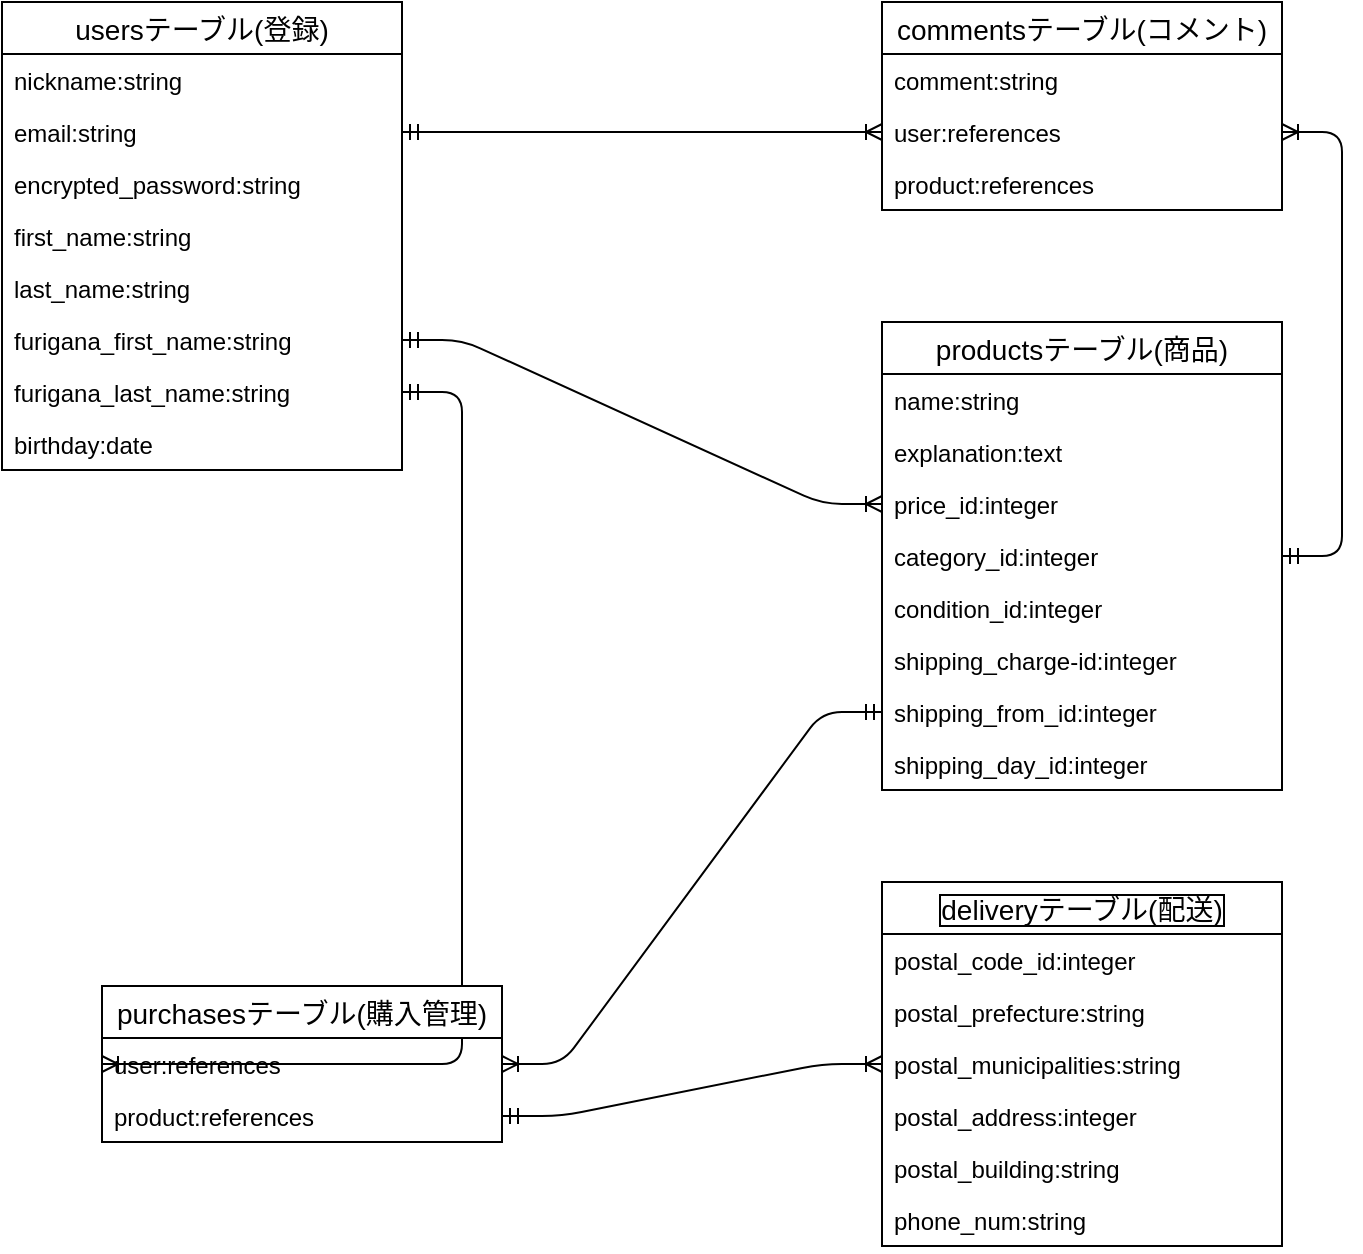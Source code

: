 <mxfile version="13.1.3">
    <diagram id="6hGFLwfOUW9BJ-s0fimq" name="Page-1">
        <mxGraphModel dx="697" dy="680" grid="1" gridSize="10" guides="1" tooltips="1" connect="1" arrows="1" fold="1" page="1" pageScale="1" pageWidth="827" pageHeight="1169" math="0" shadow="0">
            <root>
                <mxCell id="0"/>
                <mxCell id="1" parent="0"/>
                <mxCell id="41" value="" style="edgeStyle=entityRelationEdgeStyle;fontSize=12;html=1;endArrow=ERoneToMany;startArrow=ERmandOne;exitX=1;exitY=0.5;exitDx=0;exitDy=0;" edge="1" parent="1" source="23" target="13">
                    <mxGeometry width="100" height="100" relative="1" as="geometry">
                        <mxPoint x="240" y="570" as="sourcePoint"/>
                        <mxPoint x="510" y="540" as="targetPoint"/>
                    </mxGeometry>
                </mxCell>
                <mxCell id="44" value="" style="edgeStyle=entityRelationEdgeStyle;fontSize=12;html=1;endArrow=ERoneToMany;startArrow=ERmandOne;" edge="1" parent="1" source="22" target="20">
                    <mxGeometry width="100" height="100" relative="1" as="geometry">
                        <mxPoint x="330" y="470" as="sourcePoint"/>
                        <mxPoint x="430" y="370" as="targetPoint"/>
                    </mxGeometry>
                </mxCell>
                <mxCell id="45" value="" style="edgeStyle=entityRelationEdgeStyle;fontSize=12;html=1;endArrow=ERoneToMany;startArrow=ERmandOne;" edge="1" parent="1" source="14" target="20">
                    <mxGeometry width="100" height="100" relative="1" as="geometry">
                        <mxPoint x="330" y="470" as="sourcePoint"/>
                        <mxPoint x="430" y="370" as="targetPoint"/>
                    </mxGeometry>
                </mxCell>
                <mxCell id="2" value="usersテーブル(登録)" style="swimlane;fontStyle=0;childLayout=stackLayout;horizontal=1;startSize=26;horizontalStack=0;resizeParent=1;resizeParentMax=0;resizeLast=0;collapsible=1;marginBottom=0;align=center;fontSize=14;" vertex="1" parent="1">
                    <mxGeometry x="40" y="40" width="200" height="234" as="geometry">
                        <mxRectangle x="130" y="140" width="70" height="26" as="alternateBounds"/>
                    </mxGeometry>
                </mxCell>
                <mxCell id="8" value="nickname:string" style="text;strokeColor=none;fillColor=none;spacingLeft=4;spacingRight=4;overflow=hidden;rotatable=0;points=[[0,0.5],[1,0.5]];portConstraint=eastwest;fontSize=12;" vertex="1" parent="2">
                    <mxGeometry y="26" width="200" height="26" as="geometry"/>
                </mxCell>
                <mxCell id="22" value="email:string" style="text;strokeColor=none;fillColor=none;spacingLeft=4;spacingRight=4;overflow=hidden;rotatable=0;points=[[0,0.5],[1,0.5]];portConstraint=eastwest;fontSize=12;" vertex="1" parent="2">
                    <mxGeometry y="52" width="200" height="26" as="geometry"/>
                </mxCell>
                <mxCell id="28" value="encrypted_password:string" style="text;strokeColor=none;fillColor=none;spacingLeft=4;spacingRight=4;overflow=hidden;rotatable=0;points=[[0,0.5],[1,0.5]];portConstraint=eastwest;fontSize=12;" vertex="1" parent="2">
                    <mxGeometry y="78" width="200" height="26" as="geometry"/>
                </mxCell>
                <mxCell id="5" value="first_name:string" style="text;strokeColor=none;fillColor=none;spacingLeft=4;spacingRight=4;overflow=hidden;rotatable=0;points=[[0,0.5],[1,0.5]];portConstraint=eastwest;fontSize=12;" vertex="1" parent="2">
                    <mxGeometry y="104" width="200" height="26" as="geometry"/>
                </mxCell>
                <mxCell id="7" value="last_name:string" style="text;strokeColor=none;fillColor=none;spacingLeft=4;spacingRight=4;overflow=hidden;rotatable=0;points=[[0,0.5],[1,0.5]];portConstraint=eastwest;fontSize=12;" vertex="1" parent="2">
                    <mxGeometry y="130" width="200" height="26" as="geometry"/>
                </mxCell>
                <mxCell id="23" value="furigana_first_name:string" style="text;strokeColor=none;fillColor=none;spacingLeft=4;spacingRight=4;overflow=hidden;rotatable=0;points=[[0,0.5],[1,0.5]];portConstraint=eastwest;fontSize=12;" vertex="1" parent="2">
                    <mxGeometry y="156" width="200" height="26" as="geometry"/>
                </mxCell>
                <mxCell id="24" value="furigana_last_name:string" style="text;strokeColor=none;fillColor=none;spacingLeft=4;spacingRight=4;overflow=hidden;rotatable=0;points=[[0,0.5],[1,0.5]];portConstraint=eastwest;fontSize=12;" vertex="1" parent="2">
                    <mxGeometry y="182" width="200" height="26" as="geometry"/>
                </mxCell>
                <mxCell id="26" value="birthday:date" style="text;strokeColor=none;fillColor=none;spacingLeft=4;spacingRight=4;overflow=hidden;rotatable=0;points=[[0,0.5],[1,0.5]];portConstraint=eastwest;fontSize=12;" vertex="1" parent="2">
                    <mxGeometry y="208" width="200" height="26" as="geometry"/>
                </mxCell>
                <mxCell id="18" value="commentsテーブル(コメント)" style="swimlane;fontStyle=0;childLayout=stackLayout;horizontal=1;startSize=26;horizontalStack=0;resizeParent=1;resizeParentMax=0;resizeLast=0;collapsible=1;marginBottom=0;align=center;fontSize=14;" vertex="1" parent="1">
                    <mxGeometry x="480" y="40" width="200" height="104" as="geometry"/>
                </mxCell>
                <mxCell id="19" value="comment:string" style="text;strokeColor=none;fillColor=none;spacingLeft=4;spacingRight=4;overflow=hidden;rotatable=0;points=[[0,0.5],[1,0.5]];portConstraint=eastwest;fontSize=12;" vertex="1" parent="18">
                    <mxGeometry y="26" width="200" height="26" as="geometry"/>
                </mxCell>
                <mxCell id="20" value="user:references" style="text;strokeColor=none;fillColor=none;spacingLeft=4;spacingRight=4;overflow=hidden;rotatable=0;points=[[0,0.5],[1,0.5]];portConstraint=eastwest;fontSize=12;" vertex="1" parent="18">
                    <mxGeometry y="52" width="200" height="26" as="geometry"/>
                </mxCell>
                <mxCell id="21" value="product:references" style="text;strokeColor=none;fillColor=none;spacingLeft=4;spacingRight=4;overflow=hidden;rotatable=0;points=[[0,0.5],[1,0.5]];portConstraint=eastwest;fontSize=12;" vertex="1" parent="18">
                    <mxGeometry y="78" width="200" height="26" as="geometry"/>
                </mxCell>
                <mxCell id="9" value="productsテーブル(商品)" style="swimlane;fontStyle=0;childLayout=stackLayout;horizontal=1;startSize=26;horizontalStack=0;resizeParent=1;resizeParentMax=0;resizeLast=0;collapsible=1;marginBottom=0;align=center;fontSize=14;" vertex="1" parent="1">
                    <mxGeometry x="480" y="200" width="200" height="234" as="geometry"/>
                </mxCell>
                <mxCell id="10" value="name:string" style="text;strokeColor=none;fillColor=none;spacingLeft=4;spacingRight=4;overflow=hidden;rotatable=0;points=[[0,0.5],[1,0.5]];portConstraint=eastwest;fontSize=12;" vertex="1" parent="9">
                    <mxGeometry y="26" width="200" height="26" as="geometry"/>
                </mxCell>
                <mxCell id="12" value="explanation:text" style="text;strokeColor=none;fillColor=none;spacingLeft=4;spacingRight=4;overflow=hidden;rotatable=0;points=[[0,0.5],[1,0.5]];portConstraint=eastwest;fontSize=12;" vertex="1" parent="9">
                    <mxGeometry y="52" width="200" height="26" as="geometry"/>
                </mxCell>
                <mxCell id="13" value="price_id:integer" style="text;strokeColor=none;fillColor=none;spacingLeft=4;spacingRight=4;overflow=hidden;rotatable=0;points=[[0,0.5],[1,0.5]];portConstraint=eastwest;fontSize=12;" vertex="1" parent="9">
                    <mxGeometry y="78" width="200" height="26" as="geometry"/>
                </mxCell>
                <mxCell id="14" value="category_id:integer" style="text;strokeColor=none;fillColor=none;spacingLeft=4;spacingRight=4;overflow=hidden;rotatable=0;points=[[0,0.5],[1,0.5]];portConstraint=eastwest;fontSize=12;" vertex="1" parent="9">
                    <mxGeometry y="104" width="200" height="26" as="geometry"/>
                </mxCell>
                <mxCell id="15" value="condition_id:integer" style="text;strokeColor=none;fillColor=none;spacingLeft=4;spacingRight=4;overflow=hidden;rotatable=0;points=[[0,0.5],[1,0.5]];portConstraint=eastwest;fontSize=12;" vertex="1" parent="9">
                    <mxGeometry y="130" width="200" height="26" as="geometry"/>
                </mxCell>
                <mxCell id="16" value="shipping_charge-id:integer" style="text;strokeColor=none;fillColor=none;spacingLeft=4;spacingRight=4;overflow=hidden;rotatable=0;points=[[0,0.5],[1,0.5]];portConstraint=eastwest;fontSize=12;" vertex="1" parent="9">
                    <mxGeometry y="156" width="200" height="26" as="geometry"/>
                </mxCell>
                <mxCell id="17" value="shipping_from_id:integer" style="text;strokeColor=none;fillColor=none;spacingLeft=4;spacingRight=4;overflow=hidden;rotatable=0;points=[[0,0.5],[1,0.5]];portConstraint=eastwest;fontSize=12;" vertex="1" parent="9">
                    <mxGeometry y="182" width="200" height="26" as="geometry"/>
                </mxCell>
                <mxCell id="29" value="shipping_day_id:integer" style="text;strokeColor=none;fillColor=none;spacingLeft=4;spacingRight=4;overflow=hidden;rotatable=0;points=[[0,0.5],[1,0.5]];portConstraint=eastwest;fontSize=12;" vertex="1" parent="9">
                    <mxGeometry y="208" width="200" height="26" as="geometry"/>
                </mxCell>
                <mxCell id="30" value="deliveryテーブル(配送)" style="swimlane;fontStyle=0;childLayout=stackLayout;horizontal=1;startSize=26;horizontalStack=0;resizeParent=1;resizeParentMax=0;resizeLast=0;collapsible=1;marginBottom=0;align=center;fontSize=14;labelBorderColor=#000000;" vertex="1" parent="1">
                    <mxGeometry x="480" y="480" width="200" height="182" as="geometry"/>
                </mxCell>
                <mxCell id="35" value="postal_code_id:integer" style="text;strokeColor=none;fillColor=none;spacingLeft=4;spacingRight=4;overflow=hidden;rotatable=0;points=[[0,0.5],[1,0.5]];portConstraint=eastwest;fontSize=12;" vertex="1" parent="30">
                    <mxGeometry y="26" width="200" height="26" as="geometry"/>
                </mxCell>
                <mxCell id="36" value="postal_prefecture:string" style="text;strokeColor=none;fillColor=none;spacingLeft=4;spacingRight=4;overflow=hidden;rotatable=0;points=[[0,0.5],[1,0.5]];portConstraint=eastwest;fontSize=12;" vertex="1" parent="30">
                    <mxGeometry y="52" width="200" height="26" as="geometry"/>
                </mxCell>
                <mxCell id="37" value="postal_municipalities:string" style="text;strokeColor=none;fillColor=none;spacingLeft=4;spacingRight=4;overflow=hidden;rotatable=0;points=[[0,0.5],[1,0.5]];portConstraint=eastwest;fontSize=12;" vertex="1" parent="30">
                    <mxGeometry y="78" width="200" height="26" as="geometry"/>
                </mxCell>
                <mxCell id="38" value="postal_address:integer" style="text;strokeColor=none;fillColor=none;spacingLeft=4;spacingRight=4;overflow=hidden;rotatable=0;points=[[0,0.5],[1,0.5]];portConstraint=eastwest;fontSize=12;" vertex="1" parent="30">
                    <mxGeometry y="104" width="200" height="26" as="geometry"/>
                </mxCell>
                <mxCell id="39" value="postal_building:string" style="text;strokeColor=none;fillColor=none;spacingLeft=4;spacingRight=4;overflow=hidden;rotatable=0;points=[[0,0.5],[1,0.5]];portConstraint=eastwest;fontSize=12;" vertex="1" parent="30">
                    <mxGeometry y="130" width="200" height="26" as="geometry"/>
                </mxCell>
                <mxCell id="40" value="phone_num:string" style="text;strokeColor=none;fillColor=none;spacingLeft=4;spacingRight=4;overflow=hidden;rotatable=0;points=[[0,0.5],[1,0.5]];portConstraint=eastwest;fontSize=12;" vertex="1" parent="30">
                    <mxGeometry y="156" width="200" height="26" as="geometry"/>
                </mxCell>
                <mxCell id="50" value="" style="edgeStyle=entityRelationEdgeStyle;fontSize=12;html=1;endArrow=ERoneToMany;startArrow=ERmandOne;" edge="1" parent="1" source="49" target="37">
                    <mxGeometry width="100" height="100" relative="1" as="geometry">
                        <mxPoint x="330" y="410" as="sourcePoint"/>
                        <mxPoint x="430" y="310" as="targetPoint"/>
                    </mxGeometry>
                </mxCell>
                <mxCell id="52" value="" style="edgeStyle=entityRelationEdgeStyle;fontSize=12;html=1;endArrow=ERoneToMany;startArrow=ERmandOne;entryX=0;entryY=0.5;entryDx=0;entryDy=0;" edge="1" parent="1" source="24" target="47">
                    <mxGeometry width="100" height="100" relative="1" as="geometry">
                        <mxPoint x="340" y="490" as="sourcePoint"/>
                        <mxPoint x="440" y="390" as="targetPoint"/>
                    </mxGeometry>
                </mxCell>
                <mxCell id="46" value="purchasesテーブル(購入管理)" style="swimlane;fontStyle=0;childLayout=stackLayout;horizontal=1;startSize=26;horizontalStack=0;resizeParent=1;resizeParentMax=0;resizeLast=0;collapsible=1;marginBottom=0;align=center;fontSize=14;" vertex="1" parent="1">
                    <mxGeometry x="90" y="532" width="200" height="78" as="geometry"/>
                </mxCell>
                <mxCell id="47" value="user:references&#10;" style="text;strokeColor=none;fillColor=none;spacingLeft=4;spacingRight=4;overflow=hidden;rotatable=0;points=[[0,0.5],[1,0.5]];portConstraint=eastwest;fontSize=12;" vertex="1" parent="46">
                    <mxGeometry y="26" width="200" height="26" as="geometry"/>
                </mxCell>
                <mxCell id="49" value="product:references" style="text;strokeColor=none;fillColor=none;spacingLeft=4;spacingRight=4;overflow=hidden;rotatable=0;points=[[0,0.5],[1,0.5]];portConstraint=eastwest;fontSize=12;" vertex="1" parent="46">
                    <mxGeometry y="52" width="200" height="26" as="geometry"/>
                </mxCell>
                <mxCell id="53" value="" style="edgeStyle=entityRelationEdgeStyle;fontSize=12;html=1;endArrow=ERoneToMany;startArrow=ERmandOne;" edge="1" parent="1" source="17" target="47">
                    <mxGeometry width="100" height="100" relative="1" as="geometry">
                        <mxPoint x="320" y="470" as="sourcePoint"/>
                        <mxPoint x="420" y="370" as="targetPoint"/>
                    </mxGeometry>
                </mxCell>
            </root>
        </mxGraphModel>
    </diagram>
</mxfile>